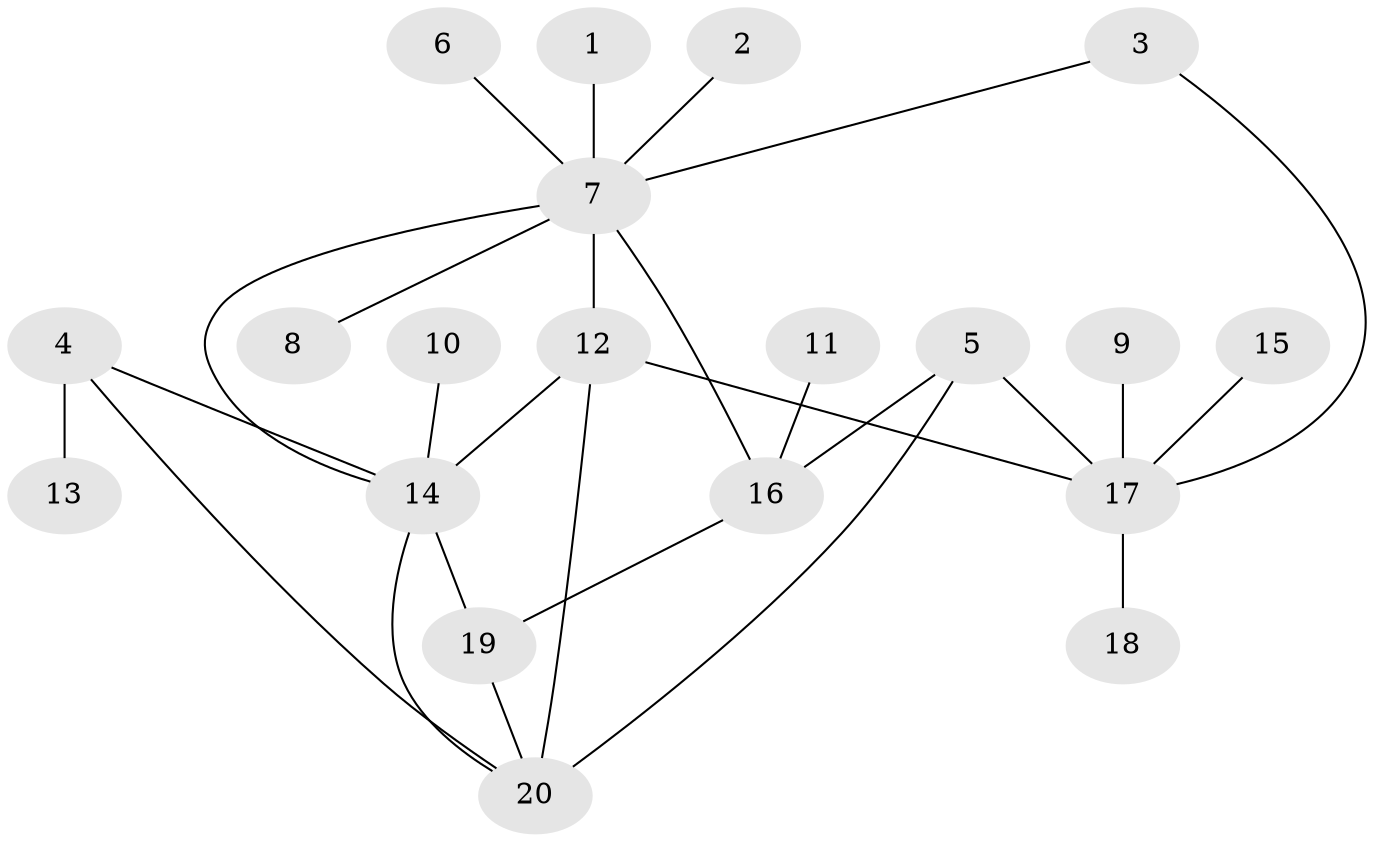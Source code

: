 // original degree distribution, {9: 0.041666666666666664, 4: 0.041666666666666664, 11: 0.020833333333333332, 5: 0.041666666666666664, 6: 0.020833333333333332, 8: 0.020833333333333332, 2: 0.125, 1: 0.625, 3: 0.0625}
// Generated by graph-tools (version 1.1) at 2025/37/03/04/25 23:37:43]
// undirected, 20 vertices, 27 edges
graph export_dot {
  node [color=gray90,style=filled];
  1;
  2;
  3;
  4;
  5;
  6;
  7;
  8;
  9;
  10;
  11;
  12;
  13;
  14;
  15;
  16;
  17;
  18;
  19;
  20;
  1 -- 7 [weight=1.0];
  2 -- 7 [weight=1.0];
  3 -- 7 [weight=1.0];
  3 -- 17 [weight=1.0];
  4 -- 13 [weight=1.0];
  4 -- 14 [weight=1.0];
  4 -- 20 [weight=1.0];
  5 -- 16 [weight=1.0];
  5 -- 17 [weight=1.0];
  5 -- 20 [weight=1.0];
  6 -- 7 [weight=1.0];
  7 -- 8 [weight=1.0];
  7 -- 12 [weight=1.0];
  7 -- 14 [weight=1.0];
  7 -- 16 [weight=1.0];
  9 -- 17 [weight=1.0];
  10 -- 14 [weight=1.0];
  11 -- 16 [weight=1.0];
  12 -- 14 [weight=1.0];
  12 -- 17 [weight=1.0];
  12 -- 20 [weight=2.0];
  14 -- 19 [weight=1.0];
  14 -- 20 [weight=1.0];
  15 -- 17 [weight=1.0];
  16 -- 19 [weight=1.0];
  17 -- 18 [weight=1.0];
  19 -- 20 [weight=1.0];
}
